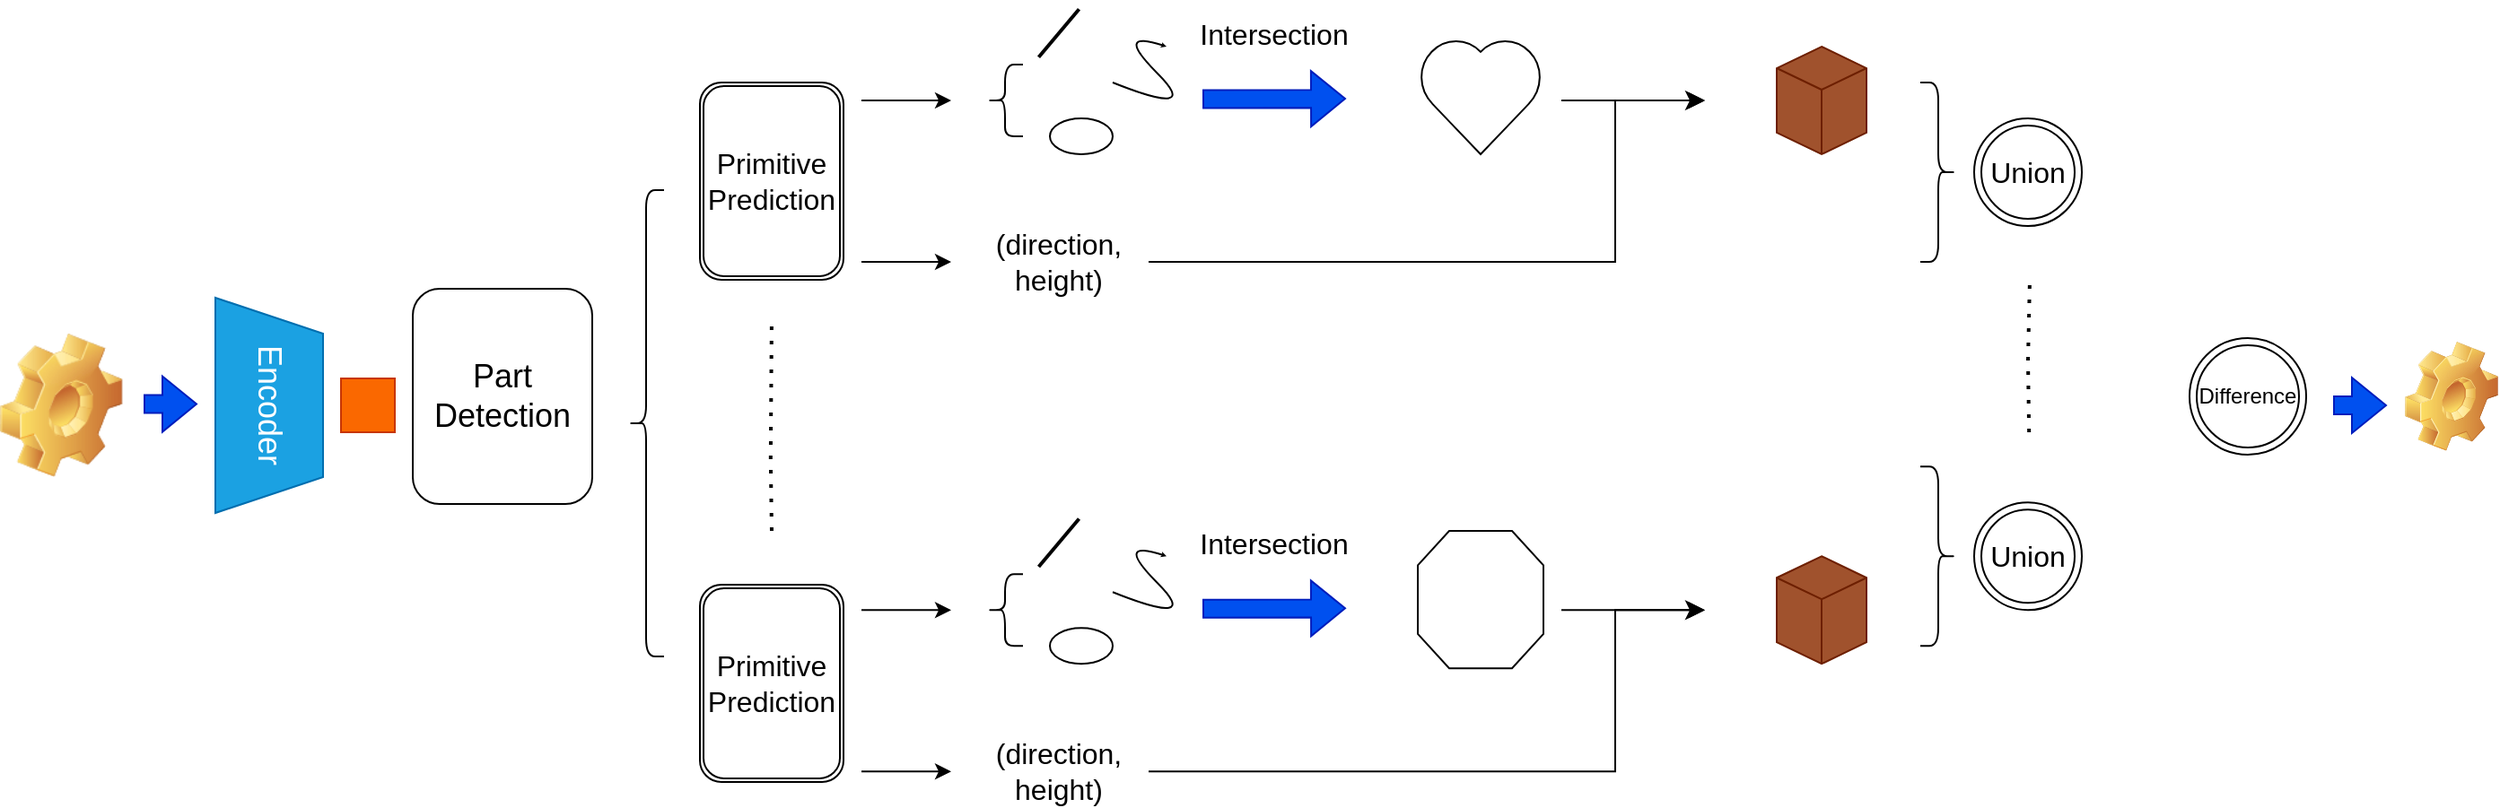 <mxfile version="21.6.6" type="github">
  <diagram name="第 1 页" id="lcB3Py8_bxgnRQIrlnSY">
    <mxGraphModel dx="1611" dy="897" grid="1" gridSize="10" guides="1" tooltips="1" connect="1" arrows="1" fold="1" page="1" pageScale="1" pageWidth="3300" pageHeight="2339" math="0" shadow="0">
      <root>
        <mxCell id="0" />
        <mxCell id="1" parent="0" />
        <mxCell id="EWjFlToL_68mCmNuSYQx-1" value="&lt;font style=&quot;font-size: 18px;&quot;&gt;Encoder&lt;/font&gt;" style="shape=trapezoid;perimeter=trapezoidPerimeter;whiteSpace=wrap;html=1;fixedSize=1;rotation=90;fillColor=#1ba1e2;fontColor=#ffffff;strokeColor=#006EAF;" vertex="1" parent="1">
          <mxGeometry x="130" y="220" width="120" height="60" as="geometry" />
        </mxCell>
        <mxCell id="EWjFlToL_68mCmNuSYQx-3" value="" style="rounded=0;whiteSpace=wrap;html=1;fillColor=#fa6800;fontColor=#000000;strokeColor=#C73500;" vertex="1" parent="1">
          <mxGeometry x="230" y="235" width="30" height="30" as="geometry" />
        </mxCell>
        <mxCell id="EWjFlToL_68mCmNuSYQx-4" value="&lt;font style=&quot;font-size: 18px;&quot;&gt;Part&lt;br&gt;Detection&lt;/font&gt;" style="rounded=1;whiteSpace=wrap;html=1;" vertex="1" parent="1">
          <mxGeometry x="270" y="185" width="100" height="120" as="geometry" />
        </mxCell>
        <mxCell id="EWjFlToL_68mCmNuSYQx-5" value="" style="shape=curlyBracket;whiteSpace=wrap;html=1;rounded=1;labelPosition=left;verticalLabelPosition=middle;align=right;verticalAlign=middle;" vertex="1" parent="1">
          <mxGeometry x="390" y="130" width="20" height="260" as="geometry" />
        </mxCell>
        <mxCell id="EWjFlToL_68mCmNuSYQx-20" value="&lt;font style=&quot;font-size: 16px;&quot;&gt;Primitive&lt;br&gt;Prediction&lt;/font&gt;" style="shape=ext;double=1;rounded=1;whiteSpace=wrap;html=1;" vertex="1" parent="1">
          <mxGeometry x="430" y="350" width="80" height="110" as="geometry" />
        </mxCell>
        <mxCell id="EWjFlToL_68mCmNuSYQx-21" value="&lt;font style=&quot;font-size: 16px;&quot;&gt;Primitive&lt;br&gt;Prediction&lt;/font&gt;" style="shape=ext;double=1;rounded=1;whiteSpace=wrap;html=1;" vertex="1" parent="1">
          <mxGeometry x="430" y="70" width="80" height="110" as="geometry" />
        </mxCell>
        <mxCell id="EWjFlToL_68mCmNuSYQx-22" value="" style="endArrow=none;dashed=1;html=1;dashPattern=1 3;strokeWidth=2;rounded=0;" edge="1" parent="1">
          <mxGeometry width="50" height="50" relative="1" as="geometry">
            <mxPoint x="470" y="320" as="sourcePoint" />
            <mxPoint x="470" y="200" as="targetPoint" />
            <Array as="points">
              <mxPoint x="469.41" y="280" />
            </Array>
          </mxGeometry>
        </mxCell>
        <mxCell id="EWjFlToL_68mCmNuSYQx-44" value="" style="group" vertex="1" connectable="0" parent="1">
          <mxGeometry x="520" y="25.88" width="470" height="159.12" as="geometry" />
        </mxCell>
        <mxCell id="EWjFlToL_68mCmNuSYQx-23" value="" style="endArrow=classic;html=1;rounded=0;" edge="1" parent="EWjFlToL_68mCmNuSYQx-44">
          <mxGeometry width="50" height="50" relative="1" as="geometry">
            <mxPoint y="54.12" as="sourcePoint" />
            <mxPoint x="50" y="54.12" as="targetPoint" />
          </mxGeometry>
        </mxCell>
        <mxCell id="EWjFlToL_68mCmNuSYQx-25" value="" style="endArrow=classic;html=1;rounded=0;" edge="1" parent="EWjFlToL_68mCmNuSYQx-44">
          <mxGeometry width="50" height="50" relative="1" as="geometry">
            <mxPoint y="144.12" as="sourcePoint" />
            <mxPoint x="50" y="144.12" as="targetPoint" />
          </mxGeometry>
        </mxCell>
        <mxCell id="EWjFlToL_68mCmNuSYQx-28" value="" style="shape=curlyBracket;whiteSpace=wrap;html=1;rounded=1;labelPosition=left;verticalLabelPosition=middle;align=right;verticalAlign=middle;" vertex="1" parent="EWjFlToL_68mCmNuSYQx-44">
          <mxGeometry x="70" y="34.12" width="20" height="40" as="geometry" />
        </mxCell>
        <mxCell id="EWjFlToL_68mCmNuSYQx-29" value="&lt;font style=&quot;font-size: 16px;&quot;&gt;(direction, height)&lt;/font&gt;" style="text;html=1;strokeColor=none;fillColor=none;align=center;verticalAlign=middle;whiteSpace=wrap;rounded=0;" vertex="1" parent="EWjFlToL_68mCmNuSYQx-44">
          <mxGeometry x="80" y="129.12" width="60" height="30" as="geometry" />
        </mxCell>
        <mxCell id="EWjFlToL_68mCmNuSYQx-30" value="" style="line;strokeWidth=2;direction=south;html=1;rotation=40;" vertex="1" parent="EWjFlToL_68mCmNuSYQx-44">
          <mxGeometry x="105" y="-0.88" width="10" height="35" as="geometry" />
        </mxCell>
        <mxCell id="EWjFlToL_68mCmNuSYQx-32" value="" style="ellipse;whiteSpace=wrap;html=1;" vertex="1" parent="EWjFlToL_68mCmNuSYQx-44">
          <mxGeometry x="105" y="64.12" width="35" height="20" as="geometry" />
        </mxCell>
        <mxCell id="EWjFlToL_68mCmNuSYQx-37" value="" style="curved=1;endArrow=classic;html=1;rounded=0;endSize=0;startSize=0;" edge="1" parent="EWjFlToL_68mCmNuSYQx-44">
          <mxGeometry width="50" height="50" relative="1" as="geometry">
            <mxPoint x="140" y="44.12" as="sourcePoint" />
            <mxPoint x="170" y="24.12" as="targetPoint" />
            <Array as="points">
              <mxPoint x="190" y="64.12" />
              <mxPoint x="140" y="14.12" />
            </Array>
          </mxGeometry>
        </mxCell>
        <mxCell id="EWjFlToL_68mCmNuSYQx-38" value="" style="shape=flexArrow;endArrow=classic;html=1;rounded=0;fillColor=#0050ef;strokeColor=#001DBC;" edge="1" parent="EWjFlToL_68mCmNuSYQx-44">
          <mxGeometry width="50" height="50" relative="1" as="geometry">
            <mxPoint x="190" y="53.41" as="sourcePoint" />
            <mxPoint x="270" y="53.12" as="targetPoint" />
          </mxGeometry>
        </mxCell>
        <mxCell id="EWjFlToL_68mCmNuSYQx-39" value="&lt;font style=&quot;font-size: 16px;&quot;&gt;Intersection&lt;/font&gt;" style="text;html=1;strokeColor=none;fillColor=none;align=center;verticalAlign=middle;whiteSpace=wrap;rounded=0;" vertex="1" parent="EWjFlToL_68mCmNuSYQx-44">
          <mxGeometry x="200" y="1.62" width="60" height="30" as="geometry" />
        </mxCell>
        <mxCell id="EWjFlToL_68mCmNuSYQx-40" value="" style="verticalLabelPosition=bottom;verticalAlign=top;html=1;shape=mxgraph.basic.heart" vertex="1" parent="EWjFlToL_68mCmNuSYQx-44">
          <mxGeometry x="310" y="19.12" width="70" height="65" as="geometry" />
        </mxCell>
        <mxCell id="EWjFlToL_68mCmNuSYQx-42" value="" style="edgeStyle=elbowEdgeStyle;elbow=horizontal;endArrow=classic;html=1;curved=0;rounded=0;endSize=8;startSize=8;" edge="1" parent="EWjFlToL_68mCmNuSYQx-44">
          <mxGeometry width="50" height="50" relative="1" as="geometry">
            <mxPoint x="160" y="144.12" as="sourcePoint" />
            <mxPoint x="470" y="54.12" as="targetPoint" />
            <Array as="points">
              <mxPoint x="420" y="114.12" />
            </Array>
          </mxGeometry>
        </mxCell>
        <mxCell id="EWjFlToL_68mCmNuSYQx-43" value="" style="endArrow=classic;html=1;rounded=0;" edge="1" parent="EWjFlToL_68mCmNuSYQx-44">
          <mxGeometry width="50" height="50" relative="1" as="geometry">
            <mxPoint x="390" y="54.12" as="sourcePoint" />
            <mxPoint x="470" y="54.12" as="targetPoint" />
          </mxGeometry>
        </mxCell>
        <mxCell id="EWjFlToL_68mCmNuSYQx-46" value="" style="endArrow=classic;html=1;rounded=0;" edge="1" parent="1">
          <mxGeometry width="50" height="50" relative="1" as="geometry">
            <mxPoint x="520" y="364.12" as="sourcePoint" />
            <mxPoint x="570" y="364.12" as="targetPoint" />
          </mxGeometry>
        </mxCell>
        <mxCell id="EWjFlToL_68mCmNuSYQx-47" value="" style="endArrow=classic;html=1;rounded=0;" edge="1" parent="1">
          <mxGeometry width="50" height="50" relative="1" as="geometry">
            <mxPoint x="520" y="454.12" as="sourcePoint" />
            <mxPoint x="570" y="454.12" as="targetPoint" />
          </mxGeometry>
        </mxCell>
        <mxCell id="EWjFlToL_68mCmNuSYQx-48" value="" style="shape=curlyBracket;whiteSpace=wrap;html=1;rounded=1;labelPosition=left;verticalLabelPosition=middle;align=right;verticalAlign=middle;" vertex="1" parent="1">
          <mxGeometry x="590" y="344.12" width="20" height="40" as="geometry" />
        </mxCell>
        <mxCell id="EWjFlToL_68mCmNuSYQx-49" value="&lt;font style=&quot;font-size: 16px;&quot;&gt;(direction, height)&lt;/font&gt;" style="text;html=1;strokeColor=none;fillColor=none;align=center;verticalAlign=middle;whiteSpace=wrap;rounded=0;" vertex="1" parent="1">
          <mxGeometry x="600" y="439.12" width="60" height="30" as="geometry" />
        </mxCell>
        <mxCell id="EWjFlToL_68mCmNuSYQx-50" value="" style="line;strokeWidth=2;direction=south;html=1;rotation=40;" vertex="1" parent="1">
          <mxGeometry x="625" y="309.12" width="10" height="35" as="geometry" />
        </mxCell>
        <mxCell id="EWjFlToL_68mCmNuSYQx-51" value="" style="ellipse;whiteSpace=wrap;html=1;" vertex="1" parent="1">
          <mxGeometry x="625" y="374.12" width="35" height="20" as="geometry" />
        </mxCell>
        <mxCell id="EWjFlToL_68mCmNuSYQx-52" value="" style="curved=1;endArrow=classic;html=1;rounded=0;endSize=0;startSize=0;" edge="1" parent="1">
          <mxGeometry width="50" height="50" relative="1" as="geometry">
            <mxPoint x="660" y="354.12" as="sourcePoint" />
            <mxPoint x="690" y="334.12" as="targetPoint" />
            <Array as="points">
              <mxPoint x="710" y="374.12" />
              <mxPoint x="660" y="324.12" />
            </Array>
          </mxGeometry>
        </mxCell>
        <mxCell id="EWjFlToL_68mCmNuSYQx-53" value="" style="shape=flexArrow;endArrow=classic;html=1;rounded=0;fillColor=#0050ef;strokeColor=#001DBC;" edge="1" parent="1">
          <mxGeometry width="50" height="50" relative="1" as="geometry">
            <mxPoint x="710" y="363.41" as="sourcePoint" />
            <mxPoint x="790" y="363.12" as="targetPoint" />
          </mxGeometry>
        </mxCell>
        <mxCell id="EWjFlToL_68mCmNuSYQx-54" value="&lt;font style=&quot;font-size: 16px;&quot;&gt;Intersection&lt;/font&gt;" style="text;html=1;strokeColor=none;fillColor=none;align=center;verticalAlign=middle;whiteSpace=wrap;rounded=0;" vertex="1" parent="1">
          <mxGeometry x="720" y="311.62" width="60" height="30" as="geometry" />
        </mxCell>
        <mxCell id="EWjFlToL_68mCmNuSYQx-56" value="" style="edgeStyle=elbowEdgeStyle;elbow=horizontal;endArrow=classic;html=1;curved=0;rounded=0;endSize=8;startSize=8;" edge="1" parent="1">
          <mxGeometry width="50" height="50" relative="1" as="geometry">
            <mxPoint x="680" y="454.12" as="sourcePoint" />
            <mxPoint x="990" y="364.12" as="targetPoint" />
            <Array as="points">
              <mxPoint x="940" y="424.12" />
            </Array>
          </mxGeometry>
        </mxCell>
        <mxCell id="EWjFlToL_68mCmNuSYQx-57" value="" style="endArrow=classic;html=1;rounded=0;" edge="1" parent="1">
          <mxGeometry width="50" height="50" relative="1" as="geometry">
            <mxPoint x="910" y="364.12" as="sourcePoint" />
            <mxPoint x="990" y="364.12" as="targetPoint" />
          </mxGeometry>
        </mxCell>
        <mxCell id="EWjFlToL_68mCmNuSYQx-58" value="" style="verticalLabelPosition=bottom;verticalAlign=top;html=1;shape=mxgraph.basic.polygon;polyCoords=[[0.25,0],[0.75,0],[1,0.25],[1,0.75],[0.75,1],[0.25,1],[0,0.75],[0,0.25]];polyline=0;" vertex="1" parent="1">
          <mxGeometry x="830" y="320" width="70" height="76.62" as="geometry" />
        </mxCell>
        <mxCell id="EWjFlToL_68mCmNuSYQx-59" value="" style="html=1;shape=mxgraph.basic.isocube;isoAngle=15;fillColor=#a0522d;fontColor=#ffffff;strokeColor=#6D1F00;" vertex="1" parent="1">
          <mxGeometry x="1030" y="50" width="50" height="60" as="geometry" />
        </mxCell>
        <mxCell id="EWjFlToL_68mCmNuSYQx-60" value="" style="html=1;shape=mxgraph.basic.isocube;isoAngle=15;fillColor=#a0522d;fontColor=#ffffff;strokeColor=#6D1F00;" vertex="1" parent="1">
          <mxGeometry x="1030" y="334.12" width="50" height="60" as="geometry" />
        </mxCell>
        <mxCell id="EWjFlToL_68mCmNuSYQx-62" value="" style="shape=image;html=1;verticalLabelPosition=bottom;verticalAlign=top;imageAspect=1;aspect=fixed;image=img/clipart/Gear_128x128.png" vertex="1" parent="1">
          <mxGeometry x="40" y="210" width="68.2" height="80" as="geometry" />
        </mxCell>
        <mxCell id="EWjFlToL_68mCmNuSYQx-67" value="" style="group" vertex="1" connectable="0" parent="1">
          <mxGeometry x="1110" y="70" width="90" height="100" as="geometry" />
        </mxCell>
        <mxCell id="EWjFlToL_68mCmNuSYQx-63" value="" style="shape=curlyBracket;whiteSpace=wrap;html=1;rounded=1;flipH=1;labelPosition=right;verticalLabelPosition=middle;align=left;verticalAlign=middle;" vertex="1" parent="EWjFlToL_68mCmNuSYQx-67">
          <mxGeometry width="20" height="100" as="geometry" />
        </mxCell>
        <mxCell id="EWjFlToL_68mCmNuSYQx-64" value="&lt;font style=&quot;font-size: 16px;&quot;&gt;Union&lt;/font&gt;" style="ellipse;shape=doubleEllipse;whiteSpace=wrap;html=1;aspect=fixed;" vertex="1" parent="EWjFlToL_68mCmNuSYQx-67">
          <mxGeometry x="30" y="20" width="60" height="60" as="geometry" />
        </mxCell>
        <mxCell id="EWjFlToL_68mCmNuSYQx-68" value="" style="group" vertex="1" connectable="0" parent="1">
          <mxGeometry x="1110" y="284.12" width="90" height="100" as="geometry" />
        </mxCell>
        <mxCell id="EWjFlToL_68mCmNuSYQx-69" value="" style="shape=curlyBracket;whiteSpace=wrap;html=1;rounded=1;flipH=1;labelPosition=right;verticalLabelPosition=middle;align=left;verticalAlign=middle;" vertex="1" parent="EWjFlToL_68mCmNuSYQx-68">
          <mxGeometry width="20" height="100" as="geometry" />
        </mxCell>
        <mxCell id="EWjFlToL_68mCmNuSYQx-70" value="&lt;font style=&quot;font-size: 16px;&quot;&gt;Union&lt;/font&gt;" style="ellipse;shape=doubleEllipse;whiteSpace=wrap;html=1;aspect=fixed;" vertex="1" parent="EWjFlToL_68mCmNuSYQx-68">
          <mxGeometry x="30" y="20" width="60" height="60" as="geometry" />
        </mxCell>
        <mxCell id="EWjFlToL_68mCmNuSYQx-72" value="" style="endArrow=none;dashed=1;html=1;dashPattern=1 3;strokeWidth=2;rounded=0;" edge="1" parent="1">
          <mxGeometry width="50" height="50" relative="1" as="geometry">
            <mxPoint x="1170.59" y="265" as="sourcePoint" />
            <mxPoint x="1171" y="180" as="targetPoint" />
            <Array as="points">
              <mxPoint x="1170" y="225" />
            </Array>
          </mxGeometry>
        </mxCell>
        <mxCell id="EWjFlToL_68mCmNuSYQx-73" value="Difference" style="ellipse;shape=doubleEllipse;whiteSpace=wrap;html=1;aspect=fixed;" vertex="1" parent="1">
          <mxGeometry x="1260" y="212.5" width="65" height="65" as="geometry" />
        </mxCell>
        <mxCell id="EWjFlToL_68mCmNuSYQx-74" value="" style="shape=image;html=1;verticalLabelPosition=bottom;verticalAlign=top;imageAspect=1;aspect=fixed;image=img/clipart/Gear_128x128.png" vertex="1" parent="1">
          <mxGeometry x="1380" y="214.5" width="52" height="61" as="geometry" />
        </mxCell>
        <mxCell id="EWjFlToL_68mCmNuSYQx-77" value="" style="shape=flexArrow;endArrow=classic;html=1;rounded=0;fillColor=#0050ef;strokeColor=#001DBC;" edge="1" parent="1">
          <mxGeometry width="50" height="50" relative="1" as="geometry">
            <mxPoint x="1340" y="250" as="sourcePoint" />
            <mxPoint x="1370" y="250" as="targetPoint" />
          </mxGeometry>
        </mxCell>
        <mxCell id="EWjFlToL_68mCmNuSYQx-79" value="" style="shape=flexArrow;endArrow=classic;html=1;rounded=0;fillColor=#0050ef;strokeColor=#001DBC;" edge="1" parent="1">
          <mxGeometry width="50" height="50" relative="1" as="geometry">
            <mxPoint x="120" y="249.29" as="sourcePoint" />
            <mxPoint x="150" y="249.29" as="targetPoint" />
          </mxGeometry>
        </mxCell>
      </root>
    </mxGraphModel>
  </diagram>
</mxfile>
